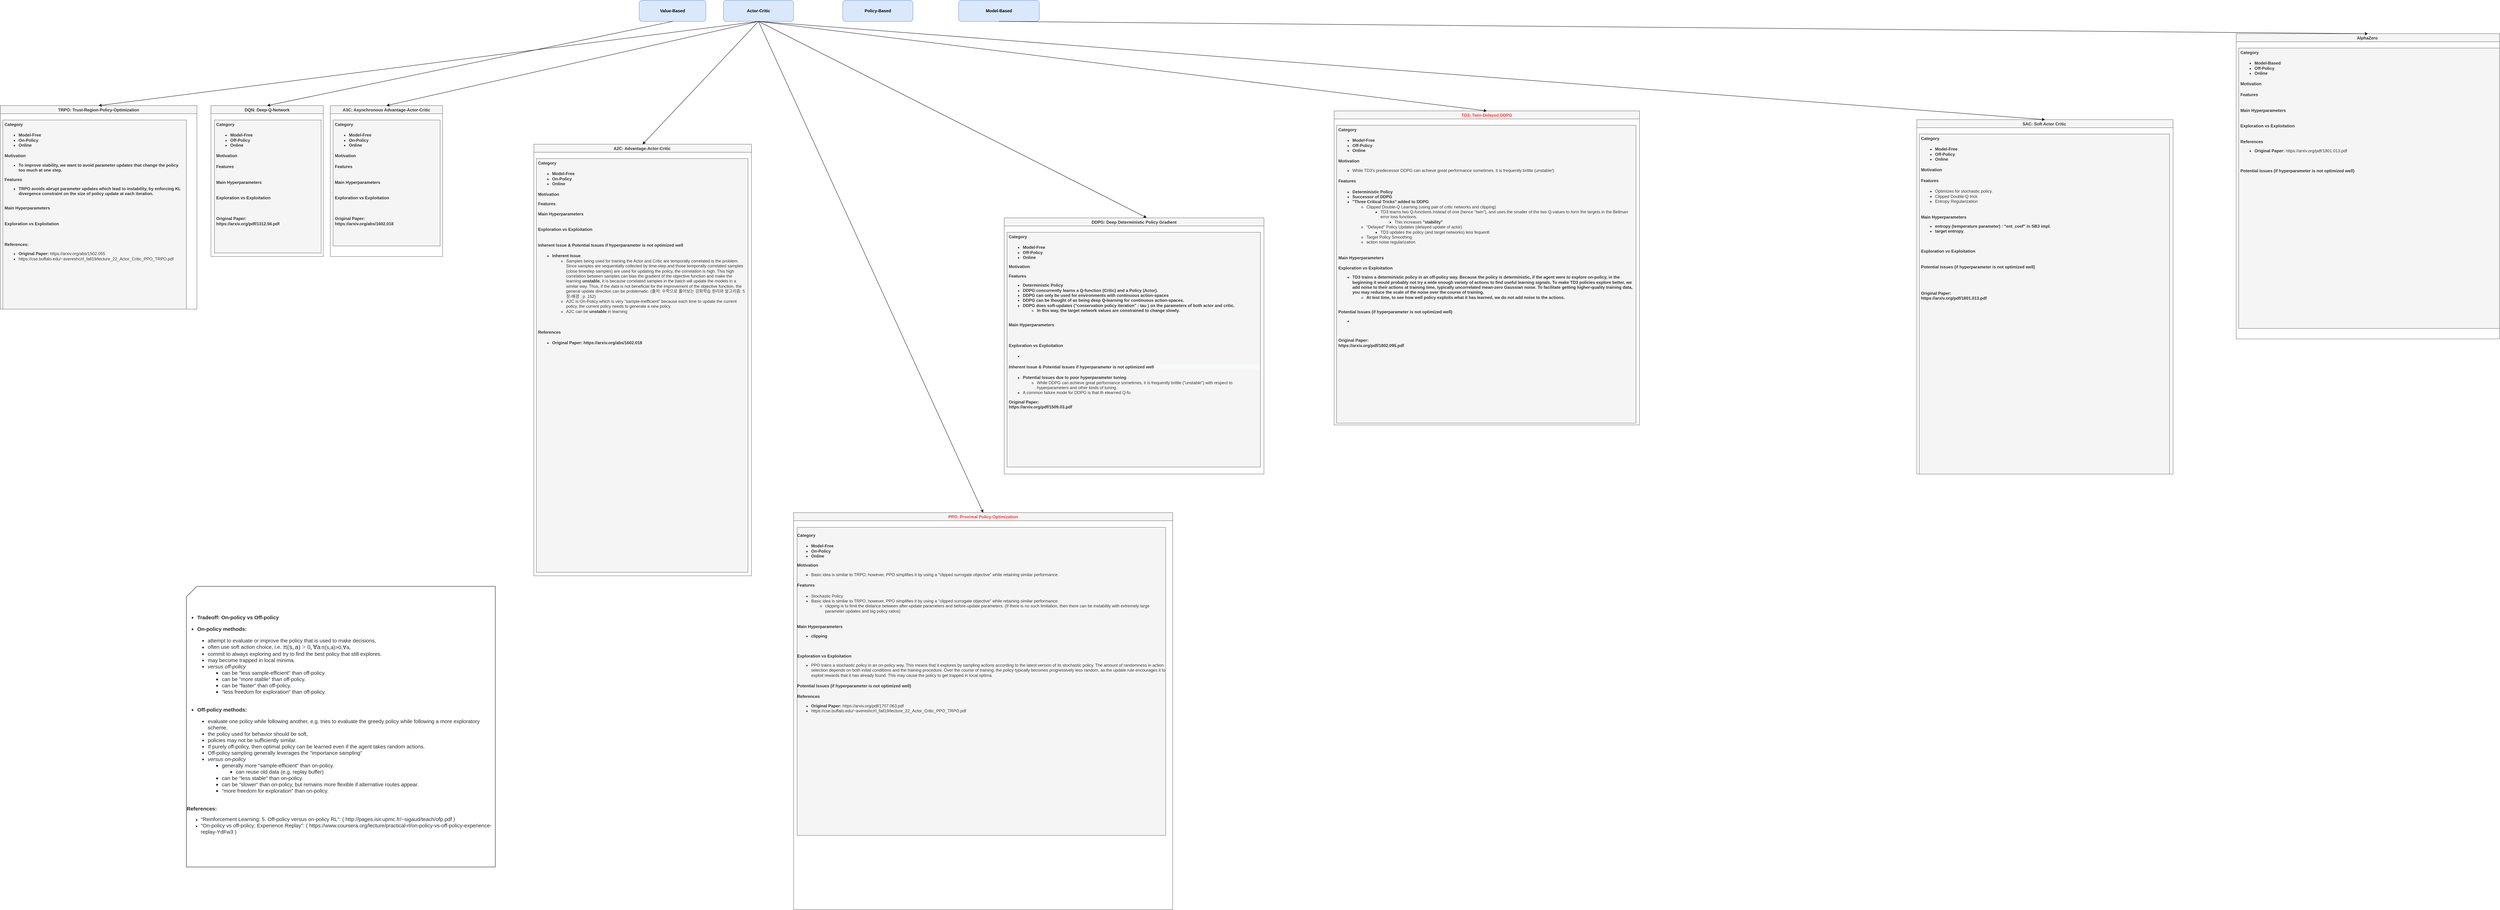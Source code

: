 <mxfile version="16.6.4" type="github">
  <diagram id="C6ajFAXD9YbaNOLWoi_T" name="Page-1">
    <mxGraphModel dx="3722" dy="608" grid="1" gridSize="10" guides="1" tooltips="1" connect="1" arrows="1" fold="1" page="1" pageScale="1" pageWidth="850" pageHeight="1100" math="0" shadow="0">
      <root>
        <mxCell id="0" />
        <mxCell id="1" parent="0" />
        <mxCell id="YbYtTpRhRQgzlhM_GOdo-1" value="&lt;b&gt;Policy-Based&lt;/b&gt;" style="rounded=1;whiteSpace=wrap;html=1;fillColor=#dae8fc;strokeColor=#6c8ebf;" parent="1" vertex="1">
          <mxGeometry x="270" y="20" width="200" height="60" as="geometry" />
        </mxCell>
        <mxCell id="YbYtTpRhRQgzlhM_GOdo-2" value="&lt;b&gt;Model-Based&lt;/b&gt;" style="rounded=1;whiteSpace=wrap;html=1;fillColor=#dae8fc;strokeColor=#6c8ebf;" parent="1" vertex="1">
          <mxGeometry x="600" y="20" width="230" height="60" as="geometry" />
        </mxCell>
        <mxCell id="YbYtTpRhRQgzlhM_GOdo-3" value="&lt;b&gt;Value-Based&lt;/b&gt;" style="rounded=1;whiteSpace=wrap;html=1;fillColor=#dae8fc;strokeColor=#6c8ebf;" parent="1" vertex="1">
          <mxGeometry x="-310" y="20" width="190" height="60" as="geometry" />
        </mxCell>
        <mxCell id="YbYtTpRhRQgzlhM_GOdo-5" value="A2C: Advantage-Actor-Critic " style="swimlane;rounded=0;labelBackgroundColor=none;sketch=0;fontColor=#333333;strokeColor=#666666;fillColor=#f5f5f5;" parent="1" vertex="1">
          <mxGeometry x="-610" y="430" width="620" height="1230" as="geometry" />
        </mxCell>
        <mxCell id="YbYtTpRhRQgzlhM_GOdo-6" value="&lt;h4&gt;Category&lt;/h4&gt;&lt;div&gt;&lt;ul&gt;&lt;li&gt;&lt;b&gt;Model-Free&lt;/b&gt;&lt;/li&gt;&lt;li&gt;&lt;b&gt;On-Policy&lt;/b&gt;&lt;/li&gt;&lt;li&gt;&lt;b&gt;Online&lt;/b&gt;&lt;/li&gt;&lt;/ul&gt;&lt;/div&gt;&lt;h4&gt;&lt;div&gt;&lt;/div&gt;&lt;/h4&gt;&lt;h4&gt;&lt;div&gt;&lt;div style=&quot;font-weight: 400&quot;&gt;&lt;b&gt;Motivation&lt;/b&gt;&lt;/div&gt;&lt;div style=&quot;font-weight: 400&quot;&gt;&lt;ul&gt;&lt;/ul&gt;&lt;/div&gt;&lt;/div&gt;&lt;div&gt;Features&lt;/div&gt;&lt;div style=&quot;font-weight: 400&quot;&gt;&lt;br&gt;&lt;/div&gt;&lt;div style=&quot;font-weight: 400&quot;&gt;&lt;b&gt;Main Hyperparameters&lt;/b&gt;&lt;/div&gt;&lt;div style=&quot;font-weight: 400&quot;&gt;&lt;b&gt;&lt;br&gt;&lt;/b&gt;&lt;/div&gt;&lt;/h4&gt;&lt;h4&gt;&lt;div style=&quot;font-weight: 400&quot;&gt;&lt;b&gt;Exploration vs Exploitation&lt;/b&gt;&lt;/div&gt;&lt;div&gt;&lt;b&gt;&lt;br&gt;&lt;/b&gt;&lt;/div&gt;&lt;div&gt;&lt;div style=&quot;font-weight: 400&quot;&gt;&lt;/div&gt;&lt;div style=&quot;font-weight: 400&quot;&gt;&lt;ul&gt;&lt;/ul&gt;&lt;/div&gt;&lt;/div&gt;&lt;/h4&gt;&lt;h4&gt;&lt;div style=&quot;display: inline&quot;&gt;Inherent Issue &amp;amp; Potential Issues if hyperparameter is not optimized well&lt;/div&gt;&lt;/h4&gt;&lt;div&gt;&lt;ul&gt;&lt;li&gt;&lt;b&gt;Inherent Issue&lt;/b&gt;&lt;/li&gt;&lt;ul&gt;&lt;li&gt;Samples being used for training the Actor and Critic are temporally correlated is the problem. Since samples are sequentially collected by time-step and those temporally correlated samples (close timestep samples) are used for updating the policy, the correlation is high. This high correlation between samples can bias the gradient of the objective function and make the learning &lt;b&gt;unstable. &lt;/b&gt;It is because correlated samples in the batch will update the models in a similar way. Thus, if the data is not beneficial for the improvement of the objective function, the general update direction can be problematic. (출처: 수학으로 풀어보는 강화학습 원리와 알고리즘: 5장-배경 : p. 152)&lt;/li&gt;&lt;li&gt;A2C is On-Policy which is very &quot;sample-inefficient&quot; because each time to update the current policy, the current policy needs to generate a new policy.&lt;/li&gt;&lt;li&gt;A2C can be &lt;b&gt;unstable&lt;/b&gt; in learning&lt;/li&gt;&lt;/ul&gt;&lt;/ul&gt;&lt;/div&gt;&lt;h4&gt;&lt;div style=&quot;font-weight: 400&quot;&gt;&lt;/div&gt;&lt;/h4&gt;&lt;h4&gt;&lt;div&gt;&lt;br&gt;&lt;/div&gt;&lt;div&gt;&lt;br&gt;&lt;/div&gt;&lt;div&gt;References&lt;/div&gt;&lt;div&gt;&lt;ul&gt;&lt;/ul&gt;&lt;/div&gt;&lt;/h4&gt;&lt;h4&gt;&lt;div style=&quot;font-weight: 400&quot;&gt;&lt;/div&gt;&lt;div&gt;&lt;ul&gt;&lt;li&gt;&lt;b&gt;Original Paper:&amp;nbsp;&lt;/b&gt;https://arxiv.org/abs/1602.018&lt;/li&gt;&lt;/ul&gt;&lt;/div&gt;&lt;/h4&gt;" style="text;html=1;strokeColor=#666666;fillColor=#f5f5f5;spacing=5;spacingTop=-20;whiteSpace=wrap;overflow=hidden;rounded=0;labelBackgroundColor=none;sketch=0;fontColor=#333333;" parent="YbYtTpRhRQgzlhM_GOdo-5" vertex="1">
          <mxGeometry x="7" y="41" width="603" height="1179" as="geometry" />
        </mxCell>
        <mxCell id="YbYtTpRhRQgzlhM_GOdo-10" value="PPO: Proximal Policy Optimization" style="swimlane;rounded=0;labelBackgroundColor=none;sketch=0;fontColor=#FF3333;strokeColor=#666666;fillColor=#f5f5f5;startSize=23;whiteSpace=wrap;html=1;" parent="1" vertex="1">
          <mxGeometry x="130" y="1480" width="1080" height="1131" as="geometry" />
        </mxCell>
        <mxCell id="YbYtTpRhRQgzlhM_GOdo-11" value="&lt;h4&gt;Category&lt;/h4&gt;&lt;div&gt;&lt;ul&gt;&lt;li&gt;&lt;b&gt;Model-Free&lt;/b&gt;&lt;/li&gt;&lt;li&gt;&lt;b&gt;On-Policy&lt;/b&gt;&lt;/li&gt;&lt;li&gt;&lt;b&gt;Online&lt;/b&gt;&lt;br&gt;&lt;/li&gt;&lt;/ul&gt;&lt;div&gt;&lt;b&gt;Motivation&lt;/b&gt;&lt;/div&gt;&lt;/div&gt;&lt;div&gt;&lt;ul&gt;&lt;li&gt;Basic idea is similar to TRPO, however, PPO simplifies it by using a &quot;clipped surrogate objective&quot; while retaining similar performance.&lt;/li&gt;&lt;/ul&gt;&lt;/div&gt;&lt;h4&gt;Features&lt;br&gt;&lt;/h4&gt;&lt;div&gt;&lt;ul&gt;&lt;li&gt;Stochastic Policy&lt;/li&gt;&lt;li&gt;Basic idea is similar to TRPO, however, PPO simplifies it by using a &quot;clipped surrogate objective&quot; while retaining similar performance.&lt;/li&gt;&lt;ul&gt;&lt;li&gt;clipping is to limit the distance between after-update parameters and before-update parameters. (If there is no such limitation, then there can be instability with extremely large parameter updates and big policy ratios)&lt;/li&gt;&lt;/ul&gt;&lt;/ul&gt;&lt;/div&gt;&lt;h4&gt;&lt;div style=&quot;font-weight: 400&quot;&gt;&lt;br&gt;&lt;/div&gt;&lt;div style=&quot;font-weight: 400&quot;&gt;&lt;b&gt;Main Hyperparameters&lt;/b&gt;&lt;/div&gt;&lt;div style=&quot;font-weight: 400&quot;&gt;&lt;ul&gt;&lt;li&gt;&lt;b&gt;clipping&amp;nbsp;&lt;/b&gt;&lt;/li&gt;&lt;/ul&gt;&lt;/div&gt;&lt;div style=&quot;font-weight: 400&quot;&gt;&lt;b&gt;&lt;br&gt;&lt;/b&gt;&lt;/div&gt;&lt;/h4&gt;&lt;h4&gt;&lt;div style=&quot;font-weight: 400&quot;&gt;&lt;b&gt;Exploration vs Exploitation&lt;/b&gt;&lt;/div&gt;&lt;div&gt;&lt;ul&gt;&lt;li&gt;&lt;span style=&quot;font-weight: normal&quot;&gt;PPO trains a stochastic policy in an on-policy way. This means that it explores by sampling actions according to the latest version of its stochastic policy. The amount of randomness in action selection depends on both initial conditions and the training procedure. Over the course of training, the policy typically becomes progressively less random, as the update rule encourages it to exploit rewards that it has already found. This may cause the policy to get trapped in local optima.&lt;/span&gt;&lt;/li&gt;&lt;/ul&gt;&lt;/div&gt;&lt;div&gt;&lt;div style=&quot;font-weight: 400&quot;&gt;&lt;/div&gt;&lt;div style=&quot;font-weight: 400&quot;&gt;&lt;ul&gt;&lt;/ul&gt;&lt;/div&gt;&lt;/div&gt;&lt;/h4&gt;&lt;h4&gt;&lt;div style=&quot;display: inline&quot;&gt;Potential Issues (if hyperparameter is not optimized well)&lt;/div&gt;&lt;/h4&gt;&lt;h4&gt;&lt;div style=&quot;font-weight: 400&quot;&gt;&lt;/div&gt;&lt;div&gt;References&lt;/div&gt;&lt;div&gt;&lt;ul&gt;&lt;li style=&quot;font-weight: 400&quot;&gt;&lt;b&gt;Original Paper:&amp;nbsp;&lt;/b&gt;https://arxiv.org/pdf/1707.063.pdf&lt;/li&gt;&lt;li&gt;&lt;span style=&quot;font-weight: 400&quot;&gt;https://cse.buffalo.edu/~avereshc/rl_fall19/lecture_22_Actor_Critic_PPO_TRPO.pdf&lt;/span&gt;&lt;br&gt;&lt;/li&gt;&lt;/ul&gt;&lt;/div&gt;&lt;/h4&gt;" style="text;html=1;strokeColor=#666666;fillColor=#f5f5f5;spacing=5;spacingTop=-20;whiteSpace=wrap;overflow=width;rounded=0;labelBackgroundColor=none;sketch=0;fontColor=#333333;autosize=1;resizeWidth=1;resizeHeight=1;portConstraint=east;" parent="YbYtTpRhRQgzlhM_GOdo-10" vertex="1">
          <mxGeometry x="10" y="42" width="1050" height="878" as="geometry" />
        </mxCell>
        <mxCell id="YbYtTpRhRQgzlhM_GOdo-12" value="A3C: Asynchronous Advantage-Actor-Critic" style="swimlane;rounded=0;labelBackgroundColor=none;sketch=0;fontColor=#333333;strokeColor=#666666;fillColor=#f5f5f5;" parent="1" vertex="1">
          <mxGeometry x="-1190" y="320" width="320" height="430" as="geometry" />
        </mxCell>
        <mxCell id="YbYtTpRhRQgzlhM_GOdo-13" value="&lt;h4&gt;Category&lt;/h4&gt;&lt;div&gt;&lt;ul&gt;&lt;li&gt;&lt;b&gt;Model-Free&lt;/b&gt;&lt;/li&gt;&lt;li&gt;&lt;b&gt;On-Policy&lt;/b&gt;&lt;/li&gt;&lt;li&gt;&lt;b&gt;Online&lt;/b&gt;&lt;/li&gt;&lt;/ul&gt;&lt;/div&gt;&lt;h4&gt;&lt;div style=&quot;font-weight: 400&quot;&gt;&lt;b&gt;Motivation&lt;/b&gt;&lt;/div&gt;&lt;div style=&quot;font-weight: 400&quot;&gt;&lt;ul&gt;&lt;/ul&gt;&lt;/div&gt;&lt;/h4&gt;&lt;h4&gt;Features&lt;br&gt;&lt;/h4&gt;&lt;h4&gt;&lt;div style=&quot;font-weight: 400&quot;&gt;&lt;br&gt;&lt;/div&gt;&lt;div style=&quot;font-weight: 400&quot;&gt;&lt;b&gt;Main Hyperparameters&lt;/b&gt;&lt;/div&gt;&lt;div style=&quot;font-weight: 400&quot;&gt;&lt;b&gt;&lt;br&gt;&lt;/b&gt;&lt;/div&gt;&lt;/h4&gt;&lt;h4&gt;&lt;div style=&quot;font-weight: 400&quot;&gt;&lt;b&gt;Exploration vs Exploitation&lt;/b&gt;&lt;/div&gt;&lt;div&gt;&lt;b&gt;&lt;br&gt;&lt;/b&gt;&lt;/div&gt;&lt;/h4&gt;&lt;h4&gt;&lt;div style=&quot;font-weight: 400&quot;&gt;&lt;/div&gt;&lt;div style=&quot;font-weight: 400&quot;&gt;&lt;br&gt;&lt;/div&gt;&lt;div style=&quot;font-weight: 400&quot;&gt;&lt;b&gt;Original Paper:&lt;/b&gt;&lt;/div&gt;&lt;div style=&quot;font-weight: 400&quot;&gt;&lt;span style=&quot;font-weight: 700&quot;&gt;https://arxiv.org/abs/1602.018&lt;/span&gt;&lt;b&gt;&lt;br&gt;&lt;/b&gt;&lt;/div&gt;&lt;/h4&gt;" style="text;html=1;strokeColor=#666666;fillColor=#f5f5f5;spacing=5;spacingTop=-20;whiteSpace=wrap;overflow=hidden;rounded=0;labelBackgroundColor=none;sketch=0;fontColor=#333333;" parent="YbYtTpRhRQgzlhM_GOdo-12" vertex="1">
          <mxGeometry x="8" y="41" width="305" height="359" as="geometry" />
        </mxCell>
        <mxCell id="YbYtTpRhRQgzlhM_GOdo-14" value="DDPG: Deep Deterministic Policy Gradient" style="swimlane;rounded=0;labelBackgroundColor=none;sketch=0;fontColor=#333333;strokeColor=#666666;fillColor=#f5f5f5;" parent="1" vertex="1">
          <mxGeometry x="730" y="640" width="740" height="730" as="geometry" />
        </mxCell>
        <mxCell id="YbYtTpRhRQgzlhM_GOdo-15" value="&lt;h4&gt;Category&lt;/h4&gt;&lt;div&gt;&lt;ul&gt;&lt;li&gt;&lt;b&gt;Model-Free&lt;/b&gt;&lt;/li&gt;&lt;li&gt;&lt;b&gt;Off-Policy&lt;/b&gt;&lt;/li&gt;&lt;li&gt;&lt;b&gt;Online&lt;/b&gt;&lt;/li&gt;&lt;/ul&gt;&lt;div&gt;&lt;div&gt;&lt;b&gt;Motivation&lt;/b&gt;&lt;/div&gt;&lt;div&gt;&lt;ul&gt;&lt;/ul&gt;&lt;/div&gt;&lt;/div&gt;&lt;div&gt;&lt;b&gt;Features&lt;/b&gt;&lt;/div&gt;&lt;div&gt;&lt;ul&gt;&lt;li&gt;&lt;b&gt;Deterministic Policy&lt;/b&gt;&lt;/li&gt;&lt;li&gt;&lt;b&gt;DDPG concurrently learns a Q-function (Critic) and a Policy (Actor).&lt;/b&gt;&lt;/li&gt;&lt;li&gt;&lt;b&gt;DDPG can only be used for environments with continuous action-spaces&lt;/b&gt;&lt;/li&gt;&lt;li&gt;&lt;b&gt;DDPG can be thought of as being deep Q-learning for continuous action-spaces.&lt;/b&gt;&lt;/li&gt;&lt;li&gt;&lt;b&gt;DDPG does soft-updates (&quot;conservation policy iteration&quot; : tau ) on the parameters of both actor and critic.&lt;/b&gt;&lt;/li&gt;&lt;ul&gt;&lt;li&gt;&lt;b&gt;In this way, the target network values are constrained to change slowly.&amp;nbsp;&lt;/b&gt;&lt;/li&gt;&lt;/ul&gt;&lt;/ul&gt;&lt;/div&gt;&lt;div&gt;&lt;br&gt;&lt;/div&gt;&lt;/div&gt;&lt;div&gt;&lt;b&gt;Main Hyperparameters&lt;/b&gt;&lt;/div&gt;&lt;div&gt;&lt;b&gt;&lt;br&gt;&lt;/b&gt;&lt;/div&gt;&lt;div&gt;&lt;b&gt;&lt;br&gt;&lt;/b&gt;&lt;/div&gt;&lt;div&gt;&lt;h4&gt;&lt;div style=&quot;font-weight: 400&quot;&gt;&lt;b&gt;Exploration vs Exploitation&lt;/b&gt;&lt;/div&gt;&lt;/h4&gt;&lt;h4&gt;&lt;ul&gt;&lt;li&gt;&lt;div&gt;&lt;/div&gt;&lt;/li&gt;&lt;/ul&gt;&lt;div style=&quot;color: rgb(51 , 51 , 51) ; font-family: &amp;#34;helvetica&amp;#34; ; font-size: 12px ; font-style: normal ; font-weight: 400 ; letter-spacing: normal ; text-align: left ; text-indent: 0px ; text-transform: none ; word-spacing: 0px ; background-color: rgb(248 , 249 , 250)&quot;&gt;&lt;ul&gt;&lt;/ul&gt;&lt;/div&gt;&lt;/h4&gt;&lt;h4 style=&quot;color: rgb(51 , 51 , 51) ; font-family: &amp;#34;helvetica&amp;#34; ; font-size: 12px ; font-style: normal ; letter-spacing: normal ; text-align: left ; text-indent: 0px ; text-transform: none ; word-spacing: 0px ; background-color: rgb(248 , 249 , 250)&quot;&gt;&lt;div style=&quot;display: inline&quot;&gt;Inherent Issue &amp;amp; Potential Issues if hyperparameter is not optimized well&lt;/div&gt;&lt;/h4&gt;&lt;/div&gt;&lt;div&gt;&lt;ul&gt;&lt;li&gt;&lt;b&gt;Potential Issues due to poor hyperparameter tuning&lt;/b&gt;&lt;/li&gt;&lt;ul&gt;&lt;li&gt;&lt;div style=&quot;display: inline&quot;&gt;While DDPG can achieve great performance sometimes, it is frequently brittle (&quot;unstable&quot;) with respect to hyperparameters and other kinds of tuning.&lt;/div&gt;&lt;/li&gt;&lt;/ul&gt;&lt;li&gt;&lt;div style=&quot;display: inline&quot;&gt;A common failure mode for DDPG is that th elearned Q-fu&lt;/div&gt;&lt;/li&gt;&lt;/ul&gt;&lt;/div&gt;&lt;div&gt;&lt;b&gt;Original Paper:&amp;nbsp;&lt;/b&gt;&lt;b&gt;&lt;br&gt;&lt;/b&gt;&lt;/div&gt;&lt;b&gt;https://arxiv.org/pdf/1509.03.pdf&lt;/b&gt;" style="text;html=1;strokeColor=#666666;fillColor=#f5f5f5;spacing=5;spacingTop=-20;whiteSpace=wrap;overflow=hidden;rounded=0;labelBackgroundColor=none;sketch=0;fontColor=#333333;" parent="YbYtTpRhRQgzlhM_GOdo-14" vertex="1">
          <mxGeometry x="8" y="41" width="722" height="669" as="geometry" />
        </mxCell>
        <mxCell id="YbYtTpRhRQgzlhM_GOdo-16" value="TD3: Twin-Delayed DDPG" style="swimlane;rounded=0;labelBackgroundColor=none;sketch=0;fontColor=#FF3333;strokeColor=#666666;fillColor=#f5f5f5;" parent="1" vertex="1">
          <mxGeometry x="1670" y="335" width="870" height="895" as="geometry" />
        </mxCell>
        <mxCell id="YbYtTpRhRQgzlhM_GOdo-17" value="&lt;h4&gt;Category&lt;/h4&gt;&lt;ul&gt;&lt;li&gt;&lt;b&gt;Model-Free&lt;/b&gt;&lt;/li&gt;&lt;li&gt;&lt;b&gt;Off-Policy&lt;/b&gt;&lt;/li&gt;&lt;li&gt;&lt;b&gt;Online&lt;/b&gt;&lt;/li&gt;&lt;/ul&gt;&lt;h4&gt;&lt;div style=&quot;font-weight: 400&quot;&gt;&lt;b&gt;Motivation&lt;/b&gt;&lt;/div&gt;&lt;div&gt;&lt;ul&gt;&lt;li&gt;&lt;span style=&quot;font-weight: normal&quot;&gt;While TD3&#39;s predecessor DDPG can achieve great performance sometimes, it is frequently brittle (unstable!)&lt;/span&gt;&lt;/li&gt;&lt;/ul&gt;&lt;/div&gt;&lt;div style=&quot;font-weight: 400&quot;&gt;&lt;ul&gt;&lt;/ul&gt;&lt;/div&gt;&lt;/h4&gt;&lt;h4&gt;Features&lt;br&gt;&lt;/h4&gt;&lt;div&gt;&lt;ul&gt;&lt;li&gt;&lt;b&gt;Deterministic Policy&lt;/b&gt;&lt;/li&gt;&lt;li&gt;&lt;b&gt;Successor of DDPG&lt;/b&gt;&lt;/li&gt;&lt;li&gt;&lt;b&gt;&quot;Three Critical Tricks&quot; added to DDPG&amp;nbsp;&lt;/b&gt;&lt;/li&gt;&lt;ul&gt;&lt;li&gt;Clipped Double-Q Learning (using pair of critic networks and clipping)&lt;/li&gt;&lt;ul&gt;&lt;li&gt;TD3 learns two Q-functions instead of one (hence &quot;twin&quot;), and uses the smaller of the two Q-values to form the targets in the Bellman error loss functions.&amp;nbsp;&lt;/li&gt;&lt;ul&gt;&lt;li&gt;This increases &lt;b&gt;&quot;stability&quot;&lt;/b&gt;&lt;/li&gt;&lt;/ul&gt;&lt;/ul&gt;&lt;li&gt;&quot;Delayed&quot; Policy Updates (delayed update of actor)&lt;/li&gt;&lt;ul&gt;&lt;li&gt;TD3 updates the policy (and target networks) less fequentl&lt;/li&gt;&lt;/ul&gt;&lt;li&gt;Target Policy Smoothing&amp;nbsp;&lt;/li&gt;&lt;li&gt;action noise regularization&lt;/li&gt;&lt;/ul&gt;&lt;/ul&gt;&lt;/div&gt;&lt;h4&gt;&lt;div style=&quot;font-weight: 400&quot;&gt;&lt;br&gt;&lt;/div&gt;&lt;div style=&quot;font-weight: 400&quot;&gt;&lt;b&gt;Main Hyperparameters&lt;/b&gt;&lt;/div&gt;&lt;div style=&quot;font-weight: 400&quot;&gt;&lt;b&gt;&lt;br&gt;&lt;/b&gt;&lt;/div&gt;&lt;div style=&quot;font-weight: 400&quot;&gt;&lt;b&gt;Exploration vs Exploitation&lt;/b&gt;&lt;/div&gt;&lt;div&gt;&lt;ul&gt;&lt;li&gt;TD3 trains a deterministic policy in an off-policy way. Because the policy is deterministic, if the agent were to explore on-policy, in the beginning it would probably not try a wide enough variety of actions to find useful learning signals. To make TD3 policies explore better, we add noise to their actions at training time, typically uncorrelated mean-zero Gaussian noise. To facilitate getting higher-quality training data, you may reduce the scale of the noise over the course of training.&amp;nbsp;&lt;/li&gt;&lt;ul&gt;&lt;li&gt;At test time, to see how well policy exploits what it has learned, we do not add noise to the actions.&lt;/li&gt;&lt;/ul&gt;&lt;/ul&gt;&lt;/div&gt;&lt;div style=&quot;font-weight: 400&quot;&gt;&lt;br&gt;&lt;/div&gt;&lt;div&gt;Potential Issues (if hyperparameter is not optimized well)&lt;/div&gt;&lt;div&gt;&lt;ul&gt;&lt;li&gt;&lt;br&gt;&lt;/li&gt;&lt;/ul&gt;&lt;/div&gt;&lt;div style=&quot;font-weight: 400&quot;&gt;&lt;b&gt;&lt;br&gt;&lt;/b&gt;&lt;/div&gt;&lt;div style=&quot;font-weight: 400&quot;&gt;&lt;br&gt;&lt;/div&gt;&lt;div style=&quot;font-weight: 400&quot;&gt;&lt;b&gt;Original Paper:&lt;/b&gt;&lt;/div&gt;&lt;div&gt;https://arxiv.org/pdf/1802.095.pdf&lt;br&gt;&lt;/div&gt;&lt;/h4&gt;" style="text;html=1;strokeColor=#666666;fillColor=#f5f5f5;spacing=5;spacingTop=-20;whiteSpace=wrap;overflow=hidden;rounded=0;labelBackgroundColor=none;sketch=0;fontColor=#333333;" parent="YbYtTpRhRQgzlhM_GOdo-16" vertex="1">
          <mxGeometry x="7" y="41" width="853" height="849" as="geometry" />
        </mxCell>
        <mxCell id="YbYtTpRhRQgzlhM_GOdo-18" value="SAC: Soft Actor Critic " style="swimlane;rounded=0;labelBackgroundColor=none;sketch=0;fontColor=#333333;strokeColor=#666666;fillColor=#f5f5f5;" parent="1" vertex="1">
          <mxGeometry x="3330" y="360" width="730" height="1010" as="geometry" />
        </mxCell>
        <mxCell id="YbYtTpRhRQgzlhM_GOdo-19" value="&lt;h4&gt;Category&lt;/h4&gt;&lt;div&gt;&lt;ul&gt;&lt;li&gt;&lt;b&gt;Model-Free&lt;/b&gt;&lt;/li&gt;&lt;li&gt;&lt;b&gt;Off-Policy&lt;/b&gt;&lt;/li&gt;&lt;li&gt;&lt;b&gt;Online&lt;/b&gt;&lt;/li&gt;&lt;/ul&gt;&lt;/div&gt;&lt;h4&gt;&lt;div style=&quot;font-weight: 400&quot;&gt;&lt;b&gt;Motivation&lt;/b&gt;&lt;/div&gt;&lt;div style=&quot;font-weight: 400&quot;&gt;&lt;ul&gt;&lt;/ul&gt;&lt;/div&gt;&lt;/h4&gt;&lt;h4&gt;Features&lt;br&gt;&lt;/h4&gt;&lt;div&gt;&lt;ul&gt;&lt;li&gt;Optimizes for stochastic policy.&lt;/li&gt;&lt;li&gt;Clipped Double-Q trick&lt;/li&gt;&lt;li&gt;Entropy Regularization&lt;/li&gt;&lt;/ul&gt;&lt;/div&gt;&lt;h4&gt;&lt;div style=&quot;font-weight: 400&quot;&gt;&lt;br&gt;&lt;/div&gt;&lt;div style=&quot;font-weight: 400&quot;&gt;&lt;b&gt;Main Hyperparameters&lt;/b&gt;&lt;/div&gt;&lt;div style=&quot;font-weight: 400&quot;&gt;&lt;ul&gt;&lt;li&gt;&lt;b&gt;entropy (temperature parameter) : &quot;ent_coef&quot; in SB3 impl.&lt;/b&gt;&lt;/li&gt;&lt;li&gt;&lt;b&gt;target entropy&lt;/b&gt;&lt;/li&gt;&lt;/ul&gt;&lt;/div&gt;&lt;div style=&quot;font-weight: 400&quot;&gt;&lt;b&gt;&lt;br&gt;&lt;/b&gt;&lt;/div&gt;&lt;/h4&gt;&lt;h4&gt;&lt;div style=&quot;font-weight: 400&quot;&gt;&lt;b&gt;Exploration vs Exploitation&lt;/b&gt;&lt;/div&gt;&lt;div style=&quot;font-weight: 400&quot;&gt;&lt;b&gt;&lt;br&gt;&lt;/b&gt;&lt;/div&gt;&lt;/h4&gt;&lt;h4&gt;&lt;div style=&quot;display: inline&quot;&gt;Potential Issues (if hyperparameter is not optimized well)&lt;/div&gt;&lt;/h4&gt;&lt;h4&gt;&lt;div style=&quot;font-weight: 400&quot;&gt;&lt;div&gt;&lt;/div&gt;&lt;/div&gt;&lt;div&gt;&lt;b&gt;&lt;br&gt;&lt;/b&gt;&lt;/div&gt;&lt;/h4&gt;&lt;h4&gt;&lt;div style=&quot;font-weight: 400&quot;&gt;&lt;/div&gt;&lt;div style=&quot;font-weight: 400&quot;&gt;&lt;br&gt;&lt;/div&gt;&lt;div style=&quot;font-weight: 400&quot;&gt;&lt;b&gt;Original Paper:&lt;/b&gt;&lt;/div&gt;&lt;div&gt;https://arxiv.org/pdf/1801.013.pdf&lt;br&gt;&lt;/div&gt;&lt;/h4&gt;" style="text;html=1;strokeColor=#666666;fillColor=#f5f5f5;spacing=5;spacingTop=-20;whiteSpace=wrap;overflow=hidden;rounded=0;labelBackgroundColor=none;sketch=0;fontColor=#333333;" parent="YbYtTpRhRQgzlhM_GOdo-18" vertex="1">
          <mxGeometry x="7" y="41" width="713" height="969" as="geometry" />
        </mxCell>
        <mxCell id="YbYtTpRhRQgzlhM_GOdo-23" value="DQN: Deep-Q-Network" style="swimlane;rounded=0;labelBackgroundColor=none;sketch=0;fontColor=#333333;strokeColor=#666666;fillColor=#f5f5f5;" parent="1" vertex="1">
          <mxGeometry x="-1530" y="320" width="320" height="430" as="geometry" />
        </mxCell>
        <mxCell id="YbYtTpRhRQgzlhM_GOdo-24" value="&lt;h4&gt;Category&lt;/h4&gt;&lt;div&gt;&lt;ul&gt;&lt;li&gt;&lt;b&gt;Model-Free&lt;/b&gt;&lt;/li&gt;&lt;li&gt;&lt;b&gt;Off-Policy&lt;/b&gt;&lt;/li&gt;&lt;li&gt;&lt;b&gt;Online&lt;/b&gt;&lt;/li&gt;&lt;/ul&gt;&lt;/div&gt;&lt;h4&gt;&lt;div style=&quot;font-weight: 400&quot;&gt;&lt;b&gt;Motivation&lt;/b&gt;&lt;/div&gt;&lt;div style=&quot;font-weight: 400&quot;&gt;&lt;ul&gt;&lt;/ul&gt;&lt;/div&gt;&lt;/h4&gt;&lt;h4&gt;Features&lt;br&gt;&lt;/h4&gt;&lt;h4&gt;&lt;div style=&quot;font-weight: 400&quot;&gt;&lt;br&gt;&lt;/div&gt;&lt;div style=&quot;font-weight: 400&quot;&gt;&lt;b&gt;Main Hyperparameters&lt;/b&gt;&lt;/div&gt;&lt;div style=&quot;font-weight: 400&quot;&gt;&lt;b&gt;&lt;br&gt;&lt;/b&gt;&lt;/div&gt;&lt;/h4&gt;&lt;h4&gt;&lt;div style=&quot;font-weight: 400&quot;&gt;&lt;b&gt;Exploration vs Exploitation&lt;/b&gt;&lt;/div&gt;&lt;div&gt;&lt;b&gt;&lt;br&gt;&lt;/b&gt;&lt;/div&gt;&lt;/h4&gt;&lt;h4&gt;&lt;div style=&quot;font-weight: 400&quot;&gt;&lt;/div&gt;&lt;div style=&quot;font-weight: 400&quot;&gt;&lt;br&gt;&lt;/div&gt;&lt;div style=&quot;font-weight: 400&quot;&gt;&lt;b&gt;Original Paper:&amp;nbsp;&lt;/b&gt;&lt;/div&gt;https://arxiv.org/pdf/1312.56.pdf&lt;br&gt;&lt;/h4&gt;" style="text;html=1;strokeColor=#666666;fillColor=#f5f5f5;spacing=5;spacingTop=-20;whiteSpace=wrap;overflow=hidden;rounded=0;labelBackgroundColor=none;sketch=0;fontColor=#333333;" parent="YbYtTpRhRQgzlhM_GOdo-23" vertex="1">
          <mxGeometry x="10" y="41" width="304" height="379" as="geometry" />
        </mxCell>
        <mxCell id="YbYtTpRhRQgzlhM_GOdo-25" value="&lt;b&gt;Actor-Critic&lt;/b&gt;" style="rounded=1;whiteSpace=wrap;html=1;fillColor=#dae8fc;strokeColor=#6c8ebf;" parent="1" vertex="1">
          <mxGeometry x="-70" y="20" width="200" height="60" as="geometry" />
        </mxCell>
        <mxCell id="YbYtTpRhRQgzlhM_GOdo-28" value="" style="endArrow=classic;html=1;rounded=0;fontColor=#000000;exitX=0.5;exitY=1;exitDx=0;exitDy=0;entryX=0.5;entryY=0;entryDx=0;entryDy=0;" parent="1" source="YbYtTpRhRQgzlhM_GOdo-3" target="YbYtTpRhRQgzlhM_GOdo-23" edge="1">
          <mxGeometry width="50" height="50" relative="1" as="geometry">
            <mxPoint x="-10" y="250" as="sourcePoint" />
            <mxPoint x="-440" y="270" as="targetPoint" />
          </mxGeometry>
        </mxCell>
        <mxCell id="YbYtTpRhRQgzlhM_GOdo-29" value="" style="endArrow=classic;html=1;rounded=0;fontColor=#000000;exitX=0.5;exitY=1;exitDx=0;exitDy=0;entryX=0.5;entryY=0;entryDx=0;entryDy=0;" parent="1" source="YbYtTpRhRQgzlhM_GOdo-25" target="YbYtTpRhRQgzlhM_GOdo-12" edge="1">
          <mxGeometry width="50" height="50" relative="1" as="geometry">
            <mxPoint x="160" y="250" as="sourcePoint" />
            <mxPoint x="210" y="200" as="targetPoint" />
          </mxGeometry>
        </mxCell>
        <mxCell id="YbYtTpRhRQgzlhM_GOdo-30" value="" style="endArrow=classic;html=1;rounded=0;fontColor=#000000;exitX=0.5;exitY=1;exitDx=0;exitDy=0;entryX=0.5;entryY=0;entryDx=0;entryDy=0;" parent="1" source="YbYtTpRhRQgzlhM_GOdo-25" target="YbYtTpRhRQgzlhM_GOdo-5" edge="1">
          <mxGeometry width="50" height="50" relative="1" as="geometry">
            <mxPoint x="160" y="250" as="sourcePoint" />
            <mxPoint x="210" y="200" as="targetPoint" />
          </mxGeometry>
        </mxCell>
        <mxCell id="YbYtTpRhRQgzlhM_GOdo-31" value="" style="endArrow=classic;html=1;rounded=0;fontColor=#000000;entryX=0.5;entryY=0;entryDx=0;entryDy=0;" parent="1" target="YbYtTpRhRQgzlhM_GOdo-18" edge="1">
          <mxGeometry width="50" height="50" relative="1" as="geometry">
            <mxPoint x="30" y="80" as="sourcePoint" />
            <mxPoint x="470" y="200" as="targetPoint" />
          </mxGeometry>
        </mxCell>
        <mxCell id="YbYtTpRhRQgzlhM_GOdo-32" value="" style="endArrow=classic;html=1;rounded=0;fontColor=#000000;exitX=0.5;exitY=1;exitDx=0;exitDy=0;entryX=0.548;entryY=-0.001;entryDx=0;entryDy=0;entryPerimeter=0;" parent="1" source="YbYtTpRhRQgzlhM_GOdo-25" target="YbYtTpRhRQgzlhM_GOdo-14" edge="1">
          <mxGeometry width="50" height="50" relative="1" as="geometry">
            <mxPoint x="210" y="350" as="sourcePoint" />
            <mxPoint x="260" y="300" as="targetPoint" />
          </mxGeometry>
        </mxCell>
        <mxCell id="YbYtTpRhRQgzlhM_GOdo-33" value="" style="endArrow=classic;html=1;rounded=0;fontColor=#000000;exitX=0.5;exitY=1;exitDx=0;exitDy=0;entryX=0.5;entryY=0;entryDx=0;entryDy=0;" parent="1" source="YbYtTpRhRQgzlhM_GOdo-25" target="YbYtTpRhRQgzlhM_GOdo-16" edge="1">
          <mxGeometry width="50" height="50" relative="1" as="geometry">
            <mxPoint x="480" y="350" as="sourcePoint" />
            <mxPoint x="530" y="300" as="targetPoint" />
          </mxGeometry>
        </mxCell>
        <mxCell id="TKeSVajwGm7OFkNbOXrX-1" value="" style="endArrow=classic;html=1;rounded=0;entryX=0.5;entryY=0;entryDx=0;entryDy=0;exitX=0.5;exitY=1;exitDx=0;exitDy=0;" edge="1" parent="1" source="YbYtTpRhRQgzlhM_GOdo-25" target="YbYtTpRhRQgzlhM_GOdo-10">
          <mxGeometry width="50" height="50" relative="1" as="geometry">
            <mxPoint x="40" y="130" as="sourcePoint" />
            <mxPoint x="-40" y="340" as="targetPoint" />
          </mxGeometry>
        </mxCell>
        <mxCell id="TKeSVajwGm7OFkNbOXrX-4" value="&lt;ul style=&quot;margin-top: 0px ; margin-right: 0px ; margin-left: 30px ; padding: 0px ; border: 0px ; font-stretch: inherit ; line-height: inherit ; font-family: , &amp;#34;blinkmacsystemfont&amp;#34; , &amp;#34;segoe ui&amp;#34; , &amp;#34;liberation sans&amp;#34; , sans-serif ; font-size: 15px ; vertical-align: baseline ; box-sizing: inherit ; color: rgb(35 , 38 , 41) ; text-align: left ; background-color: rgb(255 , 255 , 255)&quot;&gt;&lt;li style=&quot;margin-top: 0px ; margin-right: 0px ; margin-left: 0px ; padding: 0px ; border: 0px ; font-style: inherit ; font-variant: inherit ; font-stretch: inherit ; line-height: inherit ; font-family: inherit ; vertical-align: baseline ; box-sizing: inherit ; overflow-wrap: break-word&quot;&gt;&lt;p style=&quot;margin-top: 0px ; margin-right: 0px ; margin-left: 0px ; padding: 0px ; border: 0px ; font-style: inherit ; font-variant: inherit ; font-stretch: inherit ; line-height: inherit ; font-family: inherit ; vertical-align: baseline ; box-sizing: inherit ; clear: both&quot;&gt;&lt;b&gt;Tradeoff: On-policy vs Off-policy&amp;nbsp;&lt;/b&gt;&lt;/p&gt;&lt;/li&gt;&lt;li style=&quot;margin-top: 0px ; margin-right: 0px ; margin-left: 0px ; padding: 0px ; border: 0px ; font-style: inherit ; font-variant: inherit ; font-stretch: inherit ; line-height: inherit ; font-family: inherit ; vertical-align: baseline ; box-sizing: inherit ; overflow-wrap: break-word&quot;&gt;&lt;p style=&quot;margin-top: 0px ; margin-right: 0px ; margin-left: 0px ; padding: 0px ; border: 0px ; font-style: inherit ; font-variant: inherit ; font-stretch: inherit ; line-height: inherit ; font-family: inherit ; vertical-align: baseline ; box-sizing: inherit ; clear: both&quot;&gt;&lt;b&gt;On-policy methods:&lt;/b&gt;&lt;/p&gt;&lt;/li&gt;&lt;ul style=&quot;margin-right: 0px ; margin-bottom: 0px ; margin-left: 30px ; padding: 0px ; border: 0px ; font-variant: inherit ; font-stretch: inherit ; line-height: inherit ; font-family: inherit ; vertical-align: baseline ; list-style: disc ; box-sizing: inherit&quot;&gt;&lt;li style=&quot;font-style: inherit ; margin-top: 0px ; margin-right: 0px ; margin-left: 0px ; padding: 0px ; border: 0px ; font-variant: inherit ; font-weight: inherit ; font-stretch: inherit ; line-height: inherit ; font-family: inherit ; vertical-align: baseline ; box-sizing: inherit ; overflow-wrap: break-word&quot;&gt;attempt to evaluate or improve the policy that is used to make decisions,&lt;/li&gt;&lt;li style=&quot;font-style: inherit ; font-weight: inherit ; margin-top: 0px ; margin-right: 0px ; margin-left: 0px ; padding: 0px ; border: 0px ; font-variant: inherit ; font-stretch: inherit ; line-height: inherit ; font-family: inherit ; vertical-align: baseline ; box-sizing: inherit ; overflow-wrap: break-word&quot;&gt;often use soft action choice, i.e.&amp;nbsp;&lt;span class=&quot;math-container&quot; style=&quot;margin: 0px ; padding: 0px ; border: 0px ; font-style: inherit ; font-variant: inherit ; font-weight: inherit ; font-stretch: inherit ; line-height: inherit ; font-family: inherit ; vertical-align: baseline ; box-sizing: inherit&quot;&gt;&lt;span class=&quot;MathJax_Preview&quot; style=&quot;margin: 0px ; padding: 0px ; border: 0px ; font-style: inherit ; font-variant: inherit ; font-weight: inherit ; font-stretch: inherit ; line-height: inherit ; font-family: inherit ; vertical-align: baseline ; box-sizing: inherit ; color: inherit ; background: inherit&quot;&gt;&lt;/span&gt;&lt;span class=&quot;MathJax&quot; id=&quot;MathJax-Element-12-Frame&quot; tabindex=&quot;0&quot; style=&quot;margin: 0px ; padding: 0px ; border: 0px ; font-variant: inherit ; font-stretch: inherit ; line-height: normal ; font-family: inherit ; vertical-align: baseline ; box-sizing: inherit ; display: inline ; word-spacing: normal ; overflow-wrap: normal ; float: none ; direction: ltr ; max-width: none ; max-height: none ; min-width: 0px ; min-height: 0px ; position: relative&quot;&gt;&lt;nobr style=&quot;box-sizing: inherit ; transition: none 0s ease 0s ; border: 0px ; padding: 0px ; margin: 0px ; max-width: none ; max-height: none ; min-width: 0px ; min-height: 0px ; vertical-align: 0px ; line-height: normal&quot;&gt;&lt;span class=&quot;math&quot; id=&quot;MathJax-Span-42&quot; style=&quot;margin: 0px ; padding: 0px ; border: 0px ; font-style: inherit ; font-variant: inherit ; font-weight: inherit ; font-stretch: inherit ; line-height: normal ; font-family: inherit ; vertical-align: 0px ; box-sizing: content-box ; transition: none 0s ease 0s ; display: inline-block ; position: static ; width: 7.244em&quot;&gt;&lt;span style=&quot;margin: 0px ; padding: 0px ; border: 0px ; font-style: inherit ; font-variant: inherit ; font-weight: inherit ; font-stretch: inherit ; line-height: normal ; font-family: inherit ; font-size: 17.4px ; vertical-align: 0px ; box-sizing: content-box ; transition: none 0s ease 0s ; display: inline-block ; position: relative ; width: 6.21em ; height: 0px&quot;&gt;&lt;span style=&quot;margin: 0px ; padding: 0px ; border: 0px ; font-style: inherit ; font-variant: inherit ; font-weight: inherit ; font-stretch: inherit ; line-height: normal ; font-family: inherit ; vertical-align: 0px ; box-sizing: content-box ; transition: none 0s ease 0s ; position: absolute ; clip: rect(1.382em , 1006.21em , 2.704em , -999.997em) ; top: -2.296em ; left: 0em&quot;&gt;&lt;span class=&quot;mrow&quot; id=&quot;MathJax-Span-43&quot; style=&quot;margin: 0px ; padding: 0px ; border: 0px ; font-style: inherit ; font-variant: inherit ; font-weight: inherit ; font-stretch: inherit ; line-height: normal ; font-family: inherit ; vertical-align: 0px ; box-sizing: content-box ; transition: none 0s ease 0s ; display: inline ; position: static&quot;&gt;&lt;span class=&quot;mi&quot; id=&quot;MathJax-Span-44&quot; style=&quot;margin: 0px ; padding: 0px ; border: 0px ; font-style: inherit ; font-variant: inherit ; font-weight: inherit ; font-stretch: inherit ; line-height: normal ; vertical-align: 0px ; box-sizing: content-box ; transition: none 0s ease 0s ; display: inline ; position: static&quot;&gt;π&lt;span style=&quot;margin: 0px ; padding: 0px ; border: 0px ; font-style: inherit ; font-variant: inherit ; font-weight: inherit ; font-stretch: inherit ; line-height: normal ; font-family: inherit ; vertical-align: 0px ; box-sizing: content-box ; transition: none 0s ease 0s ; display: inline-block ; position: static ; overflow: hidden ; height: 1px ; width: 0.003em&quot;&gt;&lt;/span&gt;&lt;/span&gt;&lt;span class=&quot;mo&quot; id=&quot;MathJax-Span-45&quot; style=&quot;margin: 0px ; padding: 0px ; border: 0px ; font-style: inherit ; font-variant: inherit ; font-weight: inherit ; font-stretch: inherit ; line-height: normal ; font-family: &amp;#34;mathjax_main&amp;#34; ; vertical-align: 0px ; box-sizing: content-box ; transition: none 0s ease 0s ; display: inline ; position: static&quot;&gt;(&lt;/span&gt;&lt;span class=&quot;mi&quot; id=&quot;MathJax-Span-46&quot; style=&quot;margin: 0px ; padding: 0px ; border: 0px ; font-style: inherit ; font-variant: inherit ; font-weight: inherit ; font-stretch: inherit ; line-height: normal ; vertical-align: 0px ; box-sizing: content-box ; transition: none 0s ease 0s ; display: inline ; position: static&quot;&gt;s&lt;/span&gt;&lt;span class=&quot;mo&quot; id=&quot;MathJax-Span-47&quot; style=&quot;margin: 0px ; padding: 0px ; border: 0px ; font-style: inherit ; font-variant: inherit ; font-weight: inherit ; font-stretch: inherit ; line-height: normal ; font-family: &amp;#34;mathjax_main&amp;#34; ; vertical-align: 0px ; box-sizing: content-box ; transition: none 0s ease 0s ; display: inline ; position: static&quot;&gt;,&lt;/span&gt;&lt;span class=&quot;mi&quot; id=&quot;MathJax-Span-48&quot; style=&quot;margin: 0px ; padding: 0px 0px 0px 0.175em ; border: 0px ; font-style: inherit ; font-variant: inherit ; font-weight: inherit ; font-stretch: inherit ; line-height: normal ; vertical-align: 0px ; box-sizing: content-box ; transition: none 0s ease 0s ; display: inline ; position: static&quot;&gt;a&lt;/span&gt;&lt;span class=&quot;mo&quot; id=&quot;MathJax-Span-49&quot; style=&quot;margin: 0px ; padding: 0px ; border: 0px ; font-style: inherit ; font-variant: inherit ; font-weight: inherit ; font-stretch: inherit ; line-height: normal ; font-family: &amp;#34;mathjax_main&amp;#34; ; vertical-align: 0px ; box-sizing: content-box ; transition: none 0s ease 0s ; display: inline ; position: static&quot;&gt;)&lt;/span&gt;&lt;span class=&quot;mo&quot; id=&quot;MathJax-Span-50&quot; style=&quot;margin: 0px ; padding: 0px 0px 0px 0.29em ; border: 0px ; font-style: inherit ; font-variant: inherit ; font-weight: inherit ; font-stretch: inherit ; line-height: normal ; font-family: &amp;#34;mathjax_main&amp;#34; ; vertical-align: 0px ; box-sizing: content-box ; transition: none 0s ease 0s ; display: inline ; position: static&quot;&gt;&amp;gt;&lt;/span&gt;&lt;span class=&quot;mn&quot; id=&quot;MathJax-Span-51&quot; style=&quot;margin: 0px ; padding: 0px 0px 0px 0.29em ; border: 0px ; font-style: inherit ; font-variant: inherit ; font-weight: inherit ; font-stretch: inherit ; line-height: normal ; font-family: &amp;#34;mathjax_main&amp;#34; ; vertical-align: 0px ; box-sizing: content-box ; transition: none 0s ease 0s ; display: inline ; position: static&quot;&gt;0&lt;/span&gt;&lt;span class=&quot;mo&quot; id=&quot;MathJax-Span-52&quot; style=&quot;margin: 0px ; padding: 0px ; border: 0px ; font-style: inherit ; font-variant: inherit ; font-weight: inherit ; font-stretch: inherit ; line-height: normal ; font-family: &amp;#34;mathjax_main&amp;#34; ; vertical-align: 0px ; box-sizing: content-box ; transition: none 0s ease 0s ; display: inline ; position: static&quot;&gt;,&lt;/span&gt;&lt;span class=&quot;mi&quot; id=&quot;MathJax-Span-53&quot; style=&quot;margin: 0px ; padding: 0px 0px 0px 0.175em ; border: 0px ; font-style: inherit ; font-variant: inherit ; font-weight: inherit ; font-stretch: inherit ; line-height: normal ; font-family: &amp;#34;mathjax_main&amp;#34; ; vertical-align: 0px ; box-sizing: content-box ; transition: none 0s ease 0s ; display: inline ; position: static&quot;&gt;∀&lt;/span&gt;&lt;span class=&quot;mi&quot; id=&quot;MathJax-Span-54&quot; style=&quot;margin: 0px ; padding: 0px ; border: 0px ; font-style: inherit ; font-variant: inherit ; font-weight: inherit ; font-stretch: inherit ; line-height: normal ; vertical-align: 0px ; box-sizing: content-box ; transition: none 0s ease 0s ; display: inline ; position: static&quot;&gt;a&lt;/span&gt;&lt;/span&gt;&lt;span style=&quot;margin: 0px ; padding: 0px ; border: 0px ; font-style: inherit ; font-variant: inherit ; font-weight: inherit ; font-stretch: inherit ; line-height: normal ; font-family: inherit ; vertical-align: 0px ; box-sizing: content-box ; transition: none 0s ease 0s ; display: inline-block ; position: static ; width: 0px ; height: 2.302em&quot;&gt;&lt;/span&gt;&lt;/span&gt;&lt;/span&gt;&lt;span style=&quot;margin: 0px ; padding: 0px ; border-width: 0px ; border-left-style: solid ; font-style: inherit ; font-variant: inherit ; font-weight: inherit ; font-stretch: inherit ; line-height: normal ; font-family: inherit ; vertical-align: -0.33em ; box-sizing: content-box ; transition: none 0s ease 0s ; display: inline-block ; position: static ; overflow: hidden ; width: 0px ; height: 1.27em&quot;&gt;&lt;/span&gt;&lt;/span&gt;&lt;/nobr&gt;&lt;span class=&quot;MJX_Assistive_MathML&quot; style=&quot;margin: 0px ; padding-top: 0px ; font-style: inherit ; font-variant: inherit ; font-weight: inherit ; font-stretch: inherit ; line-height: normal ; font-family: inherit ; vertical-align: 0px ; box-sizing: content-box ; position: static ; display: inline ; transition: none 0s ease 0s&quot;&gt;π(s,a)&amp;gt;0,∀a&lt;/span&gt;&lt;/span&gt;&lt;/span&gt;,&lt;/li&gt;&lt;li style=&quot;font-style: inherit ; font-weight: inherit ; margin-top: 0px ; margin-right: 0px ; margin-left: 0px ; padding: 0px ; border: 0px ; font-variant: inherit ; font-stretch: inherit ; line-height: inherit ; font-family: inherit ; vertical-align: baseline ; box-sizing: inherit ; overflow-wrap: break-word&quot;&gt;commit to always exploring and try to find the best policy that still explores.&lt;/li&gt;&lt;li style=&quot;font-style: inherit ; font-weight: inherit ; margin: 0px ; padding: 0px ; border: 0px ; font-variant: inherit ; font-stretch: inherit ; line-height: inherit ; font-family: inherit ; vertical-align: baseline ; box-sizing: inherit ; overflow-wrap: break-word&quot;&gt;may become trapped in local minima.&lt;/li&gt;&lt;li style=&quot;margin: 0px ; padding: 0px ; border: 0px ; font-variant: inherit ; font-stretch: inherit ; line-height: inherit ; font-family: inherit ; vertical-align: baseline ; box-sizing: inherit ; overflow-wrap: break-word&quot;&gt;&lt;i&gt;versus off-policy&lt;/i&gt;&lt;/li&gt;&lt;ul&gt;&lt;li style=&quot;font-weight: inherit ; margin: 0px ; padding: 0px ; border: 0px ; font-style: inherit ; font-variant: inherit ; font-stretch: inherit ; line-height: inherit ; font-family: inherit ; vertical-align: baseline ; box-sizing: inherit ; overflow-wrap: break-word&quot;&gt;can be &quot;less sample-efficient&quot; than off-policy.&lt;/li&gt;&lt;li style=&quot;font-style: inherit ; font-weight: inherit ; margin: 0px ; padding: 0px ; border: 0px ; font-variant: inherit ; font-stretch: inherit ; line-height: inherit ; font-family: inherit ; vertical-align: baseline ; box-sizing: inherit ; overflow-wrap: break-word&quot;&gt;can be &quot;more stable&quot; than off-policy.&lt;/li&gt;&lt;li style=&quot;font-style: inherit ; font-weight: inherit ; margin: 0px ; padding: 0px ; border: 0px ; font-variant: inherit ; font-stretch: inherit ; line-height: inherit ; font-family: inherit ; vertical-align: baseline ; box-sizing: inherit ; overflow-wrap: break-word&quot;&gt;can be &quot;faster&quot; than off-policy.&amp;nbsp;&lt;/li&gt;&lt;li style=&quot;font-style: inherit ; font-weight: inherit ; margin: 0px ; padding: 0px ; border: 0px ; font-variant: inherit ; font-stretch: inherit ; line-height: inherit ; font-family: inherit ; vertical-align: baseline ; box-sizing: inherit ; overflow-wrap: break-word&quot;&gt;&quot;less freedom for exploration&quot; than off-policy.&amp;nbsp;&lt;/li&gt;&lt;/ul&gt;&lt;/ul&gt;&lt;/ul&gt;&lt;div style=&quot;text-align: left&quot;&gt;&lt;font color=&quot;#232629&quot;&gt;&lt;span style=&quot;font-size: 15px&quot;&gt;&lt;br&gt;&lt;/span&gt;&lt;/font&gt;&lt;/div&gt;&lt;ul style=&quot;margin-top: 0px ; margin-right: 0px ; margin-left: 30px ; padding: 0px ; border: 0px ; font-stretch: inherit ; line-height: inherit ; font-family: , &amp;#34;blinkmacsystemfont&amp;#34; , &amp;#34;segoe ui&amp;#34; , &amp;#34;liberation sans&amp;#34; , sans-serif ; font-size: 15px ; vertical-align: baseline ; box-sizing: inherit ; color: rgb(35 , 38 , 41) ; text-align: left ; background-color: rgb(255 , 255 , 255)&quot;&gt;&lt;li style=&quot;margin: 0px ; padding: 0px ; border: 0px ; font-style: inherit ; font-variant: inherit ; font-stretch: inherit ; line-height: inherit ; font-family: inherit ; vertical-align: baseline ; box-sizing: inherit ; overflow-wrap: break-word&quot;&gt;&lt;p style=&quot;margin-top: 0px ; margin-right: 0px ; margin-left: 0px ; padding: 0px ; border: 0px ; font-style: inherit ; font-variant: inherit ; font-stretch: inherit ; line-height: inherit ; font-family: inherit ; vertical-align: baseline ; box-sizing: inherit ; clear: both&quot;&gt;&lt;b&gt;Off-policy methods:&lt;/b&gt;&lt;/p&gt;&lt;/li&gt;&lt;ul style=&quot;margin-right: 0px ; margin-bottom: 0px ; margin-left: 30px ; padding: 0px ; border: 0px ; font-variant: inherit ; font-stretch: inherit ; line-height: inherit ; font-family: inherit ; vertical-align: baseline ; list-style: disc ; box-sizing: inherit&quot;&gt;&lt;li style=&quot;font-style: inherit ; margin-top: 0px ; margin-right: 0px ; margin-left: 0px ; padding: 0px ; border: 0px ; font-variant: inherit ; font-weight: inherit ; font-stretch: inherit ; line-height: inherit ; font-family: inherit ; vertical-align: baseline ; box-sizing: inherit ; overflow-wrap: break-word&quot;&gt;evaluate one policy while following another, e.g. tries to evaluate the greedy policy while following a more exploratory scheme,&lt;/li&gt;&lt;li style=&quot;font-style: inherit ; font-weight: inherit ; margin-top: 0px ; margin-right: 0px ; margin-left: 0px ; padding: 0px ; border: 0px ; font-variant: inherit ; font-stretch: inherit ; line-height: inherit ; font-family: inherit ; vertical-align: baseline ; box-sizing: inherit ; overflow-wrap: break-word&quot;&gt;the policy used for behavior should be soft,&lt;/li&gt;&lt;li style=&quot;font-style: inherit ; font-weight: inherit ; margin-top: 0px ; margin-right: 0px ; margin-left: 0px ; padding: 0px ; border: 0px ; font-variant: inherit ; font-stretch: inherit ; line-height: inherit ; font-family: inherit ; vertical-align: baseline ; box-sizing: inherit ; overflow-wrap: break-word&quot;&gt;policies may not be sufficiently similar.&lt;/li&gt;&lt;li style=&quot;font-style: inherit ; font-weight: inherit ; margin-top: 0px ; margin-right: 0px ; margin-left: 0px ; padding: 0px ; border: 0px ; font-variant: inherit ; font-stretch: inherit ; line-height: inherit ; font-family: inherit ; vertical-align: baseline ; box-sizing: inherit ; overflow-wrap: break-word&quot;&gt;If purely off-policy, then optimal policy can be learned even if the agent takes random actions.&amp;nbsp;&lt;/li&gt;&lt;li style=&quot;font-style: inherit ; font-weight: inherit ; margin-top: 0px ; margin-right: 0px ; margin-left: 0px ; padding: 0px ; border: 0px ; font-variant: inherit ; font-stretch: inherit ; line-height: inherit ; font-family: inherit ; vertical-align: baseline ; box-sizing: inherit ; overflow-wrap: break-word&quot;&gt;Off-policy sampling generally leverages the &quot;importance sampling&quot;&lt;/li&gt;&lt;li style=&quot;margin-top: 0px ; margin-right: 0px ; margin-left: 0px ; padding: 0px ; border: 0px ; font-variant: inherit ; font-stretch: inherit ; line-height: inherit ; font-family: inherit ; vertical-align: baseline ; box-sizing: inherit ; overflow-wrap: break-word&quot;&gt;&lt;i&gt;versus on-policy&lt;/i&gt;&lt;/li&gt;&lt;ul&gt;&lt;li style=&quot;font-style: inherit ; font-weight: inherit ; margin: 0px ; padding: 0px ; border: 0px ; font-variant: inherit ; font-stretch: inherit ; line-height: inherit ; font-family: inherit ; vertical-align: baseline ; box-sizing: inherit ; overflow-wrap: break-word&quot;&gt;generally more &quot;sample-efficient&quot; than on-policy.&lt;/li&gt;&lt;ul style=&quot;font-style: inherit&quot;&gt;&lt;li style=&quot;font-weight: inherit ; margin: 0px ; padding: 0px ; border: 0px ; font-style: inherit ; font-variant: inherit ; font-stretch: inherit ; line-height: inherit ; font-family: inherit ; vertical-align: baseline ; box-sizing: inherit ; overflow-wrap: break-word&quot;&gt;can reuse old data (e.g. replay buffer)&lt;/li&gt;&lt;/ul&gt;&lt;li style=&quot;font-style: inherit ; font-weight: inherit ; margin: 0px ; padding: 0px ; border: 0px ; font-variant: inherit ; font-stretch: inherit ; line-height: inherit ; font-family: inherit ; vertical-align: baseline ; box-sizing: inherit ; overflow-wrap: break-word&quot;&gt;can be &quot;less stable&quot; than on-policy.&lt;/li&gt;&lt;li style=&quot;font-weight: inherit ; margin: 0px ; padding: 0px ; border: 0px ; font-style: inherit ; font-variant: inherit ; font-stretch: inherit ; line-height: inherit ; font-family: inherit ; vertical-align: baseline ; box-sizing: inherit ; overflow-wrap: break-word&quot;&gt;can be &quot;slower&quot; than on-policy, but remains more flexible if alternative routes appear.&lt;/li&gt;&lt;li style=&quot;font-style: inherit ; font-weight: inherit ; margin: 0px ; padding: 0px ; border: 0px ; font-variant: inherit ; font-stretch: inherit ; line-height: inherit ; font-family: inherit ; vertical-align: baseline ; box-sizing: inherit ; overflow-wrap: break-word&quot;&gt;&quot;more freedom for exploration&quot; than on-policy.&lt;/li&gt;&lt;/ul&gt;&lt;/ul&gt;&lt;/ul&gt;&lt;div style=&quot;text-align: left&quot;&gt;&lt;font color=&quot;#232629&quot;&gt;&lt;span style=&quot;font-size: 15px&quot;&gt;&lt;br&gt;&lt;/span&gt;&lt;/font&gt;&lt;/div&gt;&lt;div style=&quot;text-align: left&quot;&gt;&lt;font color=&quot;#232629&quot;&gt;&lt;span style=&quot;font-size: 15px&quot;&gt;&lt;b&gt;References:&lt;/b&gt;&lt;/span&gt;&lt;/font&gt;&lt;/div&gt;&lt;div style=&quot;text-align: left&quot;&gt;&lt;ul&gt;&lt;li&gt;&lt;font color=&quot;#232629&quot;&gt;&lt;span style=&quot;font-size: 15px&quot;&gt;&quot;Reinforcement Learning: 5. Off-policy versus on-policy RL&quot;: (&amp;nbsp;&lt;/span&gt;&lt;/font&gt;&lt;span style=&quot;color: rgb(35 , 38 , 41) ; font-size: 15px&quot;&gt;http://pages.isir.upmc.fr/~sigaud/teach/ofp.pdf )&lt;/span&gt;&lt;/li&gt;&lt;li&gt;&lt;span style=&quot;color: rgb(35 , 38 , 41) ; font-size: 15px&quot;&gt;&quot;On-policy vs off-policy; Experience Replay&quot;: (&amp;nbsp;&lt;/span&gt;&lt;font color=&quot;#232629&quot;&gt;&lt;span style=&quot;font-size: 15px&quot;&gt;https://www.coursera.org/lecture/practical-rl/on-policy-vs-off-policy-experience-replay-YdFw3 )&lt;/span&gt;&lt;/font&gt;&lt;/li&gt;&lt;/ul&gt;&lt;/div&gt;" style="shape=card;whiteSpace=wrap;html=1;" vertex="1" parent="1">
          <mxGeometry x="-1600" y="1690" width="880" height="800" as="geometry" />
        </mxCell>
        <mxCell id="TKeSVajwGm7OFkNbOXrX-6" value="TRPO: Trust-Region-Policy-Optimization" style="swimlane;rounded=0;labelBackgroundColor=none;sketch=0;fontColor=#333333;strokeColor=#666666;fillColor=#f5f5f5;" vertex="1" parent="1">
          <mxGeometry x="-2130" y="320" width="560" height="580" as="geometry" />
        </mxCell>
        <mxCell id="TKeSVajwGm7OFkNbOXrX-7" value="&lt;h4&gt;Category&lt;/h4&gt;&lt;div&gt;&lt;ul&gt;&lt;li&gt;&lt;b&gt;Model-Free&lt;/b&gt;&lt;/li&gt;&lt;li&gt;&lt;b&gt;On-Policy&lt;/b&gt;&lt;/li&gt;&lt;li&gt;&lt;b&gt;Online&lt;/b&gt;&lt;/li&gt;&lt;/ul&gt;&lt;/div&gt;&lt;h4&gt;&lt;div&gt;&lt;/div&gt;&lt;/h4&gt;&lt;h4&gt;&lt;div&gt;&lt;div style=&quot;font-weight: 400&quot;&gt;&lt;b&gt;Motivation&lt;/b&gt;&lt;/div&gt;&lt;div&gt;&lt;ul&gt;&lt;li&gt;To improve stability, we want to avoid parameter updates that change the policy too much at one step.&lt;/li&gt;&lt;/ul&gt;&lt;/div&gt;&lt;div style=&quot;font-weight: 400&quot;&gt;&lt;ul&gt;&lt;/ul&gt;&lt;/div&gt;&lt;/div&gt;&lt;div&gt;Features&lt;/div&gt;&lt;div&gt;&lt;ul&gt;&lt;li&gt;TRPO avoids abrupt parameter updates which lead to instability, by enforcing KL divergence constraint on the size of policy update at each iteration.&lt;/li&gt;&lt;/ul&gt;&lt;/div&gt;&lt;div style=&quot;font-weight: 400&quot;&gt;&lt;br&gt;&lt;/div&gt;&lt;div style=&quot;font-weight: 400&quot;&gt;&lt;b&gt;Main Hyperparameters&lt;/b&gt;&lt;/div&gt;&lt;div style=&quot;font-weight: 400&quot;&gt;&lt;b&gt;&lt;br&gt;&lt;/b&gt;&lt;/div&gt;&lt;/h4&gt;&lt;h4&gt;&lt;div style=&quot;font-weight: 400&quot;&gt;&lt;b&gt;Exploration vs Exploitation&lt;/b&gt;&lt;/div&gt;&lt;div&gt;&lt;b&gt;&lt;br&gt;&lt;/b&gt;&lt;/div&gt;&lt;/h4&gt;&lt;h4&gt;&lt;div style=&quot;font-weight: 400&quot;&gt;&lt;/div&gt;&lt;div style=&quot;font-weight: 400&quot;&gt;&lt;br&gt;&lt;/div&gt;&lt;div&gt;&lt;b&gt;References:&lt;/b&gt;&lt;/div&gt;&lt;div&gt;&lt;ul&gt;&lt;li&gt;&lt;b&gt;Original Paper:&amp;nbsp;&lt;/b&gt;&lt;span style=&quot;font-weight: normal&quot;&gt;https://arxiv.org/abs/1502.055&lt;/span&gt;&lt;/li&gt;&lt;li&gt;&lt;span&gt;&lt;span style=&quot;font-weight: 400&quot;&gt;https://cse.buffalo.edu/~avereshc/rl_fall19/lecture_22_Actor_Critic_PPO_TRPO.pdf&lt;/span&gt;&lt;br&gt;&lt;/span&gt;&lt;/li&gt;&lt;/ul&gt;&lt;/div&gt;&lt;div&gt;&lt;br&gt;&lt;/div&gt;&lt;div&gt;&lt;br&gt;&lt;/div&gt;&lt;/h4&gt;" style="text;html=1;strokeColor=#666666;fillColor=#f5f5f5;spacing=5;spacingTop=-20;whiteSpace=wrap;overflow=hidden;rounded=0;labelBackgroundColor=none;sketch=0;fontColor=#333333;" vertex="1" parent="TKeSVajwGm7OFkNbOXrX-6">
          <mxGeometry x="7" y="41" width="523" height="539" as="geometry" />
        </mxCell>
        <mxCell id="TKeSVajwGm7OFkNbOXrX-9" value="AlphaZero " style="swimlane;rounded=0;labelBackgroundColor=none;sketch=0;fontColor=#333333;strokeColor=#666666;fillColor=#f5f5f5;" vertex="1" parent="1">
          <mxGeometry x="4240" y="115" width="750" height="870" as="geometry" />
        </mxCell>
        <mxCell id="TKeSVajwGm7OFkNbOXrX-10" value="&lt;h4&gt;Category&lt;/h4&gt;&lt;div&gt;&lt;ul&gt;&lt;li&gt;&lt;b&gt;Model-Based&lt;/b&gt;&lt;/li&gt;&lt;li&gt;&lt;b&gt;Off-Policy&lt;/b&gt;&lt;/li&gt;&lt;li&gt;&lt;b&gt;Online&lt;/b&gt;&lt;/li&gt;&lt;/ul&gt;&lt;/div&gt;&lt;h4&gt;&lt;div style=&quot;font-weight: 400&quot;&gt;&lt;b&gt;Motivation&lt;/b&gt;&lt;/div&gt;&lt;div style=&quot;font-weight: 400&quot;&gt;&lt;ul&gt;&lt;/ul&gt;&lt;/div&gt;&lt;/h4&gt;&lt;h4&gt;Features&lt;/h4&gt;&lt;h4&gt;&lt;div style=&quot;font-weight: 400&quot;&gt;&lt;br&gt;&lt;/div&gt;&lt;div style=&quot;font-weight: 400&quot;&gt;&lt;b&gt;Main Hyperparameters&lt;/b&gt;&lt;/div&gt;&lt;div style=&quot;font-weight: 400&quot;&gt;&lt;b&gt;&lt;br&gt;&lt;/b&gt;&lt;/div&gt;&lt;/h4&gt;&lt;h4&gt;&lt;div style=&quot;font-weight: 400&quot;&gt;&lt;b&gt;Exploration vs Exploitation&lt;/b&gt;&lt;/div&gt;&lt;div&gt;&lt;b&gt;&lt;br&gt;&lt;/b&gt;&lt;/div&gt;&lt;/h4&gt;&lt;h4&gt;&lt;div style=&quot;font-weight: 400&quot;&gt;&lt;/div&gt;&lt;div&gt;References&lt;/div&gt;&lt;div style=&quot;font-weight: 400&quot;&gt;&lt;ul&gt;&lt;li&gt;&lt;b&gt;Original Paper:&amp;nbsp;&lt;/b&gt;https://arxiv.org/pdf/1801.013.pdf&lt;/li&gt;&lt;/ul&gt;&lt;/div&gt;&lt;div&gt;&lt;br&gt;&lt;/div&gt;&lt;div&gt;&lt;div style=&quot;font-weight: 400&quot;&gt;&lt;/div&gt;&lt;/div&gt;&lt;/h4&gt;&lt;h4&gt;&lt;div style=&quot;display: inline&quot;&gt;Potential Issues (if hyperparameter is not optimized well)&lt;/div&gt;&lt;/h4&gt;" style="text;html=1;strokeColor=#666666;fillColor=#f5f5f5;spacing=5;spacingTop=-20;whiteSpace=wrap;overflow=hidden;rounded=0;labelBackgroundColor=none;sketch=0;fontColor=#333333;" vertex="1" parent="TKeSVajwGm7OFkNbOXrX-9">
          <mxGeometry x="7" y="41" width="743" height="799" as="geometry" />
        </mxCell>
        <mxCell id="TKeSVajwGm7OFkNbOXrX-11" value="" style="endArrow=classic;html=1;rounded=0;fontColor=#FF3333;exitX=0.5;exitY=1;exitDx=0;exitDy=0;entryX=0.5;entryY=0;entryDx=0;entryDy=0;" edge="1" parent="1" source="YbYtTpRhRQgzlhM_GOdo-2" target="TKeSVajwGm7OFkNbOXrX-9">
          <mxGeometry width="50" height="50" relative="1" as="geometry">
            <mxPoint x="1070" y="400" as="sourcePoint" />
            <mxPoint x="1120" y="350" as="targetPoint" />
          </mxGeometry>
        </mxCell>
        <mxCell id="TKeSVajwGm7OFkNbOXrX-12" value="" style="endArrow=classic;html=1;rounded=0;fontColor=#FF3333;entryX=0.5;entryY=0;entryDx=0;entryDy=0;exitX=0.5;exitY=1;exitDx=0;exitDy=0;" edge="1" parent="1" source="YbYtTpRhRQgzlhM_GOdo-25" target="TKeSVajwGm7OFkNbOXrX-6">
          <mxGeometry width="50" height="50" relative="1" as="geometry">
            <mxPoint x="-1100" y="160" as="sourcePoint" />
            <mxPoint x="-1050" y="110" as="targetPoint" />
          </mxGeometry>
        </mxCell>
      </root>
    </mxGraphModel>
  </diagram>
</mxfile>
